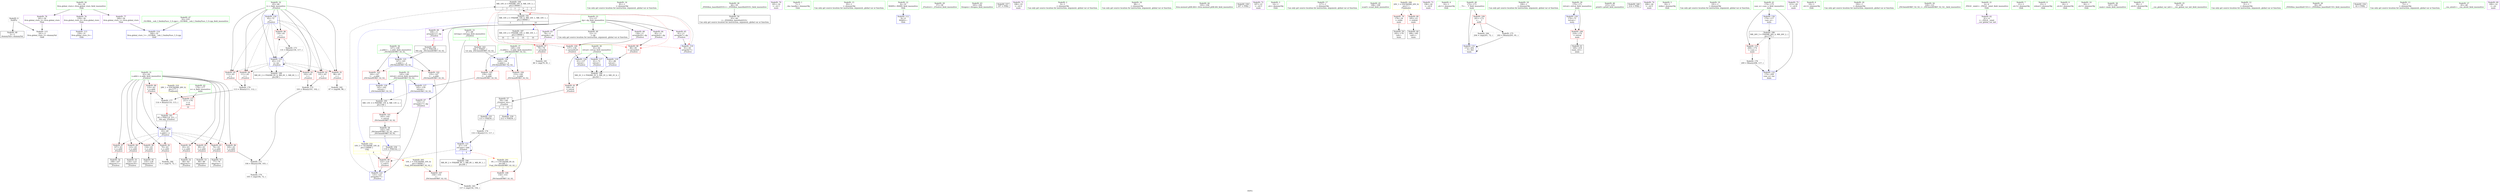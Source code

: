 digraph "SVFG" {
	label="SVFG";

	Node0x5633f5d381d0 [shape=record,color=grey,label="{NodeID: 0\nNullPtr}"];
	Node0x5633f5d381d0 -> Node0x5633f5d50d80[style=solid];
	Node0x5633f5d381d0 -> Node0x5633f5d555c0[style=solid];
	Node0x5633f5d59460 [shape=record,color=grey,label="{NodeID: 180\n71 = cmp(70, 72, )\n}"];
	Node0x5633f5d50640 [shape=record,color=red,label="{NodeID: 97\n79\<--78\n\<--arrayidx\n_Z5solvei\n}"];
	Node0x5633f5d50640 -> Node0x5633f5d595e0[style=solid];
	Node0x5633f5d4dd70 [shape=record,color=green,label="{NodeID: 14\n81\<--1\n\<--dummyObj\nCan only get source location for instruction, argument, global var or function.}"];
	Node0x5633f5d543b0 [shape=record,color=black,label="{NodeID: 194\nMR_10V_4 = PHI(MR_10V_6, MR_10V_3, )\npts\{130000 \}\n|{|<s2>3|<s3>3|<s4>3|<s5>3}}"];
	Node0x5633f5d543b0 -> Node0x5633f5d508b0[style=dashed];
	Node0x5633f5d543b0 -> Node0x5633f5d60f70[style=dashed];
	Node0x5633f5d543b0:s2 -> Node0x5633f5d50640[style=dashed,color=red];
	Node0x5633f5d543b0:s3 -> Node0x5633f5d50710[style=dashed,color=red];
	Node0x5633f5d543b0:s4 -> Node0x5633f5d55930[style=dashed,color=red];
	Node0x5633f5d543b0:s5 -> Node0x5633f5d60f70[style=dashed,color=red];
	Node0x5633f5d50180 [shape=record,color=red,label="{NodeID: 111\n211\<--176\n\<--n\nmain\n|{<s0>10}}"];
	Node0x5633f5d50180:s0 -> Node0x5633f5d6fd30[style=solid,color=red];
	Node0x5633f5d4eb70 [shape=record,color=green,label="{NodeID: 28\n44\<--50\n_ZNSt8ios_base4InitD1Ev\<--_ZNSt8ios_base4InitD1Ev_field_insensitive\n}"];
	Node0x5633f5d4eb70 -> Node0x5633f5d50f80[style=solid];
	Node0x5633f5d55e10 [shape=record,color=blue,label="{NodeID: 125\n147\<--143\n__a.addr\<--__a\n_ZSt3minIiERKT_S2_S2_\n}"];
	Node0x5633f5d55e10 -> Node0x5633f5d50a50[style=dashed];
	Node0x5633f5d55e10 -> Node0x5633f5d50b20[style=dashed];
	Node0x5633f5d4f790 [shape=record,color=green,label="{NodeID: 42\n176\<--177\nn\<--n_field_insensitive\nmain\n}"];
	Node0x5633f5d4f790 -> Node0x5633f5d50180[style=solid];
	Node0x5633f5d51490 [shape=record,color=black,label="{NodeID: 56\n135\<--134\nidxprom19\<--\n_Z5solvei\n}"];
	Node0x5633f5d6f820 [shape=record,color=black,label="{NodeID: 236\n119 = PHI(142, )\n}"];
	Node0x5633f5d6f820 -> Node0x5633f5d507e0[style=solid];
	Node0x5633f5d51ff0 [shape=record,color=purple,label="{NodeID: 70\n181\<--16\n\<--.str.1\nmain\n}"];
	Node0x5633f5d52be0 [shape=record,color=red,label="{NodeID: 84\n83\<--63\n\<--x.addr\n_Z5solvei\n}"];
	Node0x5633f5d52be0 -> Node0x5633f5d51150[style=solid];
	Node0x5633f5d4cac0 [shape=record,color=green,label="{NodeID: 1\n7\<--1\n__dso_handle\<--dummyObj\nGlob }"];
	Node0x5633f5d595e0 [shape=record,color=grey,label="{NodeID: 181\n80 = cmp(79, 81, )\n}"];
	Node0x5633f5d50710 [shape=record,color=red,label="{NodeID: 98\n86\<--85\n\<--arrayidx4\n_Z5solvei\n}"];
	Node0x5633f5d50710 -> Node0x5633f5d55860[style=solid];
	Node0x5633f5d4de70 [shape=record,color=green,label="{NodeID: 15\n93\<--1\n\<--dummyObj\nCan only get source location for instruction, argument, global var or function.}"];
	Node0x5633f5d544a0 [shape=record,color=black,label="{NodeID: 195\nMR_13V_3 = PHI(MR_13V_4, MR_13V_2, )\npts\{146 \}\n}"];
	Node0x5633f5d544a0 -> Node0x5633f5d50980[style=dashed];
	Node0x5633f5d50250 [shape=record,color=blue,label="{NodeID: 112\n8\<--9\nMAXN\<--\nGlob }"];
	Node0x5633f5d4ec70 [shape=record,color=green,label="{NodeID: 29\n57\<--58\n_Z5solvei\<--_Z5solvei_field_insensitive\n}"];
	Node0x5633f5d55ee0 [shape=record,color=blue,label="{NodeID: 126\n149\<--144\n__b.addr\<--__b\n_ZSt3minIiERKT_S2_S2_\n}"];
	Node0x5633f5d55ee0 -> Node0x5633f5d50bf0[style=dashed];
	Node0x5633f5d55ee0 -> Node0x5633f5d50cc0[style=dashed];
	Node0x5633f5d4f860 [shape=record,color=green,label="{NodeID: 43\n183\<--184\nfreopen\<--freopen_field_insensitive\n}"];
	Node0x5633f5d51560 [shape=record,color=black,label="{NodeID: 57\n59\<--140\n_Z5solvei_ret\<--\n_Z5solvei\n|{<s0>3|<s1>10}}"];
	Node0x5633f5d51560:s0 -> Node0x5633f5d6f630[style=solid,color=blue];
	Node0x5633f5d51560:s1 -> Node0x5633f5d6fac0[style=solid,color=blue];
	Node0x5633f5d6f920 [shape=record,color=black,label="{NodeID: 237\n197 = PHI()\n}"];
	Node0x5633f5d520c0 [shape=record,color=purple,label="{NodeID: 71\n186\<--19\n\<--.str.2\nmain\n}"];
	Node0x5633f5d52cb0 [shape=record,color=red,label="{NodeID: 85\n89\<--63\n\<--x.addr\n_Z5solvei\n}"];
	Node0x5633f5d52cb0 -> Node0x5633f5d51220[style=solid];
	Node0x5633f5d4ce90 [shape=record,color=green,label="{NodeID: 2\n9\<--1\n\<--dummyObj\nCan only get source location for instruction, argument, global var or function.}"];
	Node0x5633f5d59760 [shape=record,color=grey,label="{NodeID: 182\n97 = cmp(96, 98, )\n}"];
	Node0x5633f5d507e0 [shape=record,color=red,label="{NodeID: 99\n122\<--119\n\<--call15\n_Z5solvei\n}"];
	Node0x5633f5d507e0 -> Node0x5633f5d55ba0[style=solid];
	Node0x5633f5d4df70 [shape=record,color=green,label="{NodeID: 16\n98\<--1\n\<--dummyObj\nCan only get source location for instruction, argument, global var or function.}"];
	Node0x5633f5d50320 [shape=record,color=blue,label="{NodeID: 113\n239\<--31\nllvm.global_ctors_0\<--\nGlob }"];
	Node0x5633f5d4ed70 [shape=record,color=green,label="{NodeID: 30\n61\<--62\nretval\<--retval_field_insensitive\n_Z5solvei\n}"];
	Node0x5633f5d4ed70 -> Node0x5633f5d52970[style=solid];
	Node0x5633f5d4ed70 -> Node0x5633f5d55790[style=solid];
	Node0x5633f5d4ed70 -> Node0x5633f5d55860[style=solid];
	Node0x5633f5d4ed70 -> Node0x5633f5d55d40[style=solid];
	Node0x5633f5d64f70 [shape=record,color=yellow,style=double,label="{NodeID: 210\n28V_1 = ENCHI(MR_28V_0)\npts\{177 \}\nFun[main]}"];
	Node0x5633f5d64f70 -> Node0x5633f5d50180[style=dashed];
	Node0x5633f5d55fb0 [shape=record,color=blue,label="{NodeID: 127\n145\<--159\nretval\<--\n_ZSt3minIiERKT_S2_S2_\n}"];
	Node0x5633f5d55fb0 -> Node0x5633f5d544a0[style=dashed];
	Node0x5633f5d4f960 [shape=record,color=green,label="{NodeID: 44\n193\<--194\nllvm.memset.p0i8.i64\<--llvm.memset.p0i8.i64_field_insensitive\n}"];
	Node0x5633f5d51630 [shape=record,color=black,label="{NodeID: 58\n142\<--165\n_ZSt3minIiERKT_S2_S2__ret\<--\n_ZSt3minIiERKT_S2_S2_\n|{<s0>4}}"];
	Node0x5633f5d51630:s0 -> Node0x5633f5d6f820[style=solid,color=blue];
	Node0x5633f5d6f9f0 [shape=record,color=black,label="{NodeID: 238\n207 = PHI()\n}"];
	Node0x5633f5d52190 [shape=record,color=purple,label="{NodeID: 72\n187\<--21\n\<--.str.3\nmain\n}"];
	Node0x5633f5d52d80 [shape=record,color=red,label="{NodeID: 86\n100\<--63\n\<--x.addr\n_Z5solvei\n}"];
	Node0x5633f5d52d80 -> Node0x5633f5d586e0[style=solid];
	Node0x5633f5d4cf20 [shape=record,color=green,label="{NodeID: 3\n14\<--1\n.str\<--dummyObj\nGlob }"];
	Node0x5633f5d598e0 [shape=record,color=grey,label="{NodeID: 183\n157 = cmp(154, 156, )\n}"];
	Node0x5633f5d508b0 [shape=record,color=red,label="{NodeID: 100\n137\<--136\n\<--arrayidx20\n_Z5solvei\n}"];
	Node0x5633f5d508b0 -> Node0x5633f5d55d40[style=solid];
	Node0x5633f5d4e070 [shape=record,color=green,label="{NodeID: 17\n117\<--1\n\<--dummyObj\nCan only get source location for instruction, argument, global var or function.}"];
	Node0x5633f5d50420 [shape=record,color=blue,label="{NodeID: 114\n240\<--32\nllvm.global_ctors_1\<--_GLOBAL__sub_I_SmileyFace_3_0.cpp\nGlob }"];
	Node0x5633f5d4ee40 [shape=record,color=green,label="{NodeID: 31\n63\<--64\nx.addr\<--x.addr_field_insensitive\n_Z5solvei\n}"];
	Node0x5633f5d4ee40 -> Node0x5633f5d52a40[style=solid];
	Node0x5633f5d4ee40 -> Node0x5633f5d52b10[style=solid];
	Node0x5633f5d4ee40 -> Node0x5633f5d52be0[style=solid];
	Node0x5633f5d4ee40 -> Node0x5633f5d52cb0[style=solid];
	Node0x5633f5d4ee40 -> Node0x5633f5d52d80[style=solid];
	Node0x5633f5d4ee40 -> Node0x5633f5d52e50[style=solid];
	Node0x5633f5d4ee40 -> Node0x5633f5d52f20[style=solid];
	Node0x5633f5d4ee40 -> Node0x5633f5d52ff0[style=solid];
	Node0x5633f5d4ee40 -> Node0x5633f5d530c0[style=solid];
	Node0x5633f5d4ee40 -> Node0x5633f5d556c0[style=solid];
	Node0x5633f5d56080 [shape=record,color=blue,label="{NodeID: 128\n145\<--162\nretval\<--\n_ZSt3minIiERKT_S2_S2_\n}"];
	Node0x5633f5d56080 -> Node0x5633f5d544a0[style=dashed];
	Node0x5633f5d4fa60 [shape=record,color=green,label="{NodeID: 45\n198\<--199\nscanf\<--scanf_field_insensitive\n}"];
	Node0x5633f5d51700 [shape=record,color=black,label="{NodeID: 59\n182\<--179\ncall\<--\nmain\n}"];
	Node0x5633f5d6fac0 [shape=record,color=black,label="{NodeID: 239\n212 = PHI(59, )\n}"];
	Node0x5633f5d52260 [shape=record,color=purple,label="{NodeID: 73\n196\<--24\n\<--.str.4\nmain\n}"];
	Node0x5633f5d52e50 [shape=record,color=red,label="{NodeID: 87\n107\<--63\n\<--x.addr\n_Z5solvei\n}"];
	Node0x5633f5d52e50 -> Node0x5633f5d512f0[style=solid];
	Node0x5633f5d4cfb0 [shape=record,color=green,label="{NodeID: 4\n16\<--1\n.str.1\<--dummyObj\nGlob }"];
	Node0x5633f5d59a60 [shape=record,color=grey,label="{NodeID: 184\n204 = cmp(201, 72, )\n}"];
	Node0x5633f5d50980 [shape=record,color=red,label="{NodeID: 101\n165\<--145\n\<--retval\n_ZSt3minIiERKT_S2_S2_\n}"];
	Node0x5633f5d50980 -> Node0x5633f5d51630[style=solid];
	Node0x5633f5d4e170 [shape=record,color=green,label="{NodeID: 18\n190\<--1\n\<--dummyObj\nCan only get source location for instruction, argument, global var or function.}"];
	Node0x5633f5d555c0 [shape=record,color=blue, style = dotted,label="{NodeID: 115\n241\<--3\nllvm.global_ctors_2\<--dummyVal\nGlob }"];
	Node0x5633f5d4ef10 [shape=record,color=green,label="{NodeID: 32\n65\<--66\ni\<--i_field_insensitive\n_Z5solvei\n}"];
	Node0x5633f5d4ef10 -> Node0x5633f5d53190[style=solid];
	Node0x5633f5d4ef10 -> Node0x5633f5d53260[style=solid];
	Node0x5633f5d4ef10 -> Node0x5633f5d53330[style=solid];
	Node0x5633f5d4ef10 -> Node0x5633f5d53400[style=solid];
	Node0x5633f5d4ef10 -> Node0x5633f5d534d0[style=solid];
	Node0x5633f5d4ef10 -> Node0x5633f5d50570[style=solid];
	Node0x5633f5d4ef10 -> Node0x5633f5d55a00[style=solid];
	Node0x5633f5d4ef10 -> Node0x5633f5d55c70[style=solid];
	Node0x5633f5d56150 [shape=record,color=blue,label="{NodeID: 129\n170\<--72\nretval\<--\nmain\n}"];
	Node0x5633f5d56150 -> Node0x5633f5d4ff10[style=dashed];
	Node0x5633f5d4fb60 [shape=record,color=green,label="{NodeID: 46\n215\<--216\nprintf\<--printf_field_insensitive\n}"];
	Node0x5633f5d517d0 [shape=record,color=black,label="{NodeID: 60\n188\<--185\ncall1\<--\nmain\n}"];
	Node0x5633f5d6fc60 [shape=record,color=black,label="{NodeID: 240\n214 = PHI()\n}"];
	Node0x5633f5d52330 [shape=record,color=purple,label="{NodeID: 74\n206\<--26\n\<--.str.5\nmain\n}"];
	Node0x5633f5d586e0 [shape=record,color=grey,label="{NodeID: 171\n104 = Binary(100, 103, )\n}"];
	Node0x5633f5d586e0 -> Node0x5633f5d592e0[style=solid];
	Node0x5633f5d52f20 [shape=record,color=red,label="{NodeID: 88\n110\<--63\n\<--x.addr\n_Z5solvei\n}"];
	Node0x5633f5d52f20 -> Node0x5633f5d58fe0[style=solid];
	Node0x5633f5d4d040 [shape=record,color=green,label="{NodeID: 5\n18\<--1\nstdin\<--dummyObj\nGlob }"];
	Node0x5633f5d50a50 [shape=record,color=red,label="{NodeID: 102\n155\<--147\n\<--__a.addr\n_ZSt3minIiERKT_S2_S2_\n}"];
	Node0x5633f5d50a50 -> Node0x5633f5d4fe40[style=solid];
	Node0x5633f5d4e270 [shape=record,color=green,label="{NodeID: 19\n191\<--1\n\<--dummyObj\nCan only get source location for instruction, argument, global var or function.}"];
	Node0x5633f5d556c0 [shape=record,color=blue,label="{NodeID: 116\n63\<--60\nx.addr\<--x\n_Z5solvei\n}"];
	Node0x5633f5d556c0 -> Node0x5633f5d52a40[style=dashed];
	Node0x5633f5d556c0 -> Node0x5633f5d52b10[style=dashed];
	Node0x5633f5d556c0 -> Node0x5633f5d52be0[style=dashed];
	Node0x5633f5d556c0 -> Node0x5633f5d52cb0[style=dashed];
	Node0x5633f5d556c0 -> Node0x5633f5d52d80[style=dashed];
	Node0x5633f5d556c0 -> Node0x5633f5d52e50[style=dashed];
	Node0x5633f5d556c0 -> Node0x5633f5d52f20[style=dashed];
	Node0x5633f5d556c0 -> Node0x5633f5d52ff0[style=dashed];
	Node0x5633f5d556c0 -> Node0x5633f5d530c0[style=dashed];
	Node0x5633f5d4efe0 [shape=record,color=green,label="{NodeID: 33\n67\<--68\nref.tmp\<--ref.tmp_field_insensitive\n_Z5solvei\n|{|<s1>4}}"];
	Node0x5633f5d4efe0 -> Node0x5633f5d55ad0[style=solid];
	Node0x5633f5d4efe0:s1 -> Node0x5633f5d70080[style=solid,color=red];
	Node0x5633f5d56220 [shape=record,color=blue,label="{NodeID: 130\n174\<--117\ncase_n\<--\nmain\n}"];
	Node0x5633f5d56220 -> Node0x5633f5d5f670[style=dashed];
	Node0x5633f5d4fc60 [shape=record,color=green,label="{NodeID: 47\n32\<--235\n_GLOBAL__sub_I_SmileyFace_3_0.cpp\<--_GLOBAL__sub_I_SmileyFace_3_0.cpp_field_insensitive\n}"];
	Node0x5633f5d4fc60 -> Node0x5633f5d50420[style=solid];
	Node0x5633f5d518a0 [shape=record,color=black,label="{NodeID: 61\n169\<--218\nmain_ret\<--\nmain\n}"];
	Node0x5633f5d6fd30 [shape=record,color=black,label="{NodeID: 241\n60 = PHI(114, 211, )\n0th arg _Z5solvei }"];
	Node0x5633f5d6fd30 -> Node0x5633f5d556c0[style=solid];
	Node0x5633f5d52400 [shape=record,color=purple,label="{NodeID: 75\n213\<--28\n\<--.str.6\nmain\n}"];
	Node0x5633f5d58860 [shape=record,color=grey,label="{NodeID: 172\n103 = Binary(101, 102, )\n}"];
	Node0x5633f5d58860 -> Node0x5633f5d586e0[style=solid];
	Node0x5633f5d52ff0 [shape=record,color=red,label="{NodeID: 89\n123\<--63\n\<--x.addr\n_Z5solvei\n}"];
	Node0x5633f5d52ff0 -> Node0x5633f5d513c0[style=solid];
	Node0x5633f5d4d880 [shape=record,color=green,label="{NodeID: 6\n19\<--1\n.str.2\<--dummyObj\nGlob }"];
	Node0x5633f5d5f670 [shape=record,color=black,label="{NodeID: 186\nMR_26V_3 = PHI(MR_26V_4, MR_26V_2, )\npts\{175 \}\n}"];
	Node0x5633f5d5f670 -> Node0x5633f5d500b0[style=dashed];
	Node0x5633f5d5f670 -> Node0x5633f5d563c0[style=dashed];
	Node0x5633f5d50b20 [shape=record,color=red,label="{NodeID: 103\n162\<--147\n\<--__a.addr\n_ZSt3minIiERKT_S2_S2_\n}"];
	Node0x5633f5d50b20 -> Node0x5633f5d56080[style=solid];
	Node0x5633f5d4e370 [shape=record,color=green,label="{NodeID: 20\n192\<--1\n\<--dummyObj\nCan only get source location for instruction, argument, global var or function.}"];
	Node0x5633f5d55790 [shape=record,color=blue,label="{NodeID: 117\n61\<--72\nretval\<--\n_Z5solvei\n}"];
	Node0x5633f5d55790 -> Node0x5633f5d60070[style=dashed];
	Node0x5633f5d4f0b0 [shape=record,color=green,label="{NodeID: 34\n120\<--121\n_ZSt3minIiERKT_S2_S2_\<--_ZSt3minIiERKT_S2_S2__field_insensitive\n}"];
	Node0x5633f5d562f0 [shape=record,color=blue,label="{NodeID: 131\n172\<--202\n___T\<--dec\nmain\n}"];
	Node0x5633f5d562f0 -> Node0x5633f5d4ffe0[style=dashed];
	Node0x5633f5d562f0 -> Node0x5633f5d562f0[style=dashed];
	Node0x5633f5d50d80 [shape=record,color=black,label="{NodeID: 48\n2\<--3\ndummyVal\<--dummyVal\n}"];
	Node0x5633f5d51970 [shape=record,color=purple,label="{NodeID: 62\n41\<--4\n\<--_ZStL8__ioinit\n__cxx_global_var_init\n}"];
	Node0x5633f5d6ff70 [shape=record,color=black,label="{NodeID: 242\n143 = PHI(109, )\n0th arg _ZSt3minIiERKT_S2_S2_ }"];
	Node0x5633f5d6ff70 -> Node0x5633f5d55e10[style=solid];
	Node0x5633f5d524d0 [shape=record,color=purple,label="{NodeID: 76\n239\<--30\nllvm.global_ctors_0\<--llvm.global_ctors\nGlob }"];
	Node0x5633f5d524d0 -> Node0x5633f5d50320[style=solid];
	Node0x5633f5d589e0 [shape=record,color=grey,label="{NodeID: 173\n131 = Binary(130, 117, )\n}"];
	Node0x5633f5d589e0 -> Node0x5633f5d55c70[style=solid];
	Node0x5633f5d530c0 [shape=record,color=red,label="{NodeID: 90\n134\<--63\n\<--x.addr\n_Z5solvei\n}"];
	Node0x5633f5d530c0 -> Node0x5633f5d51490[style=solid];
	Node0x5633f5d4d910 [shape=record,color=green,label="{NodeID: 7\n21\<--1\n.str.3\<--dummyObj\nGlob }"];
	Node0x5633f5d5fb70 [shape=record,color=black,label="{NodeID: 187\nMR_10V_2 = PHI(MR_10V_3, MR_10V_1, )\npts\{130000 \}\n|{<s0>10|<s1>10|<s2>10|<s3>10}}"];
	Node0x5633f5d5fb70:s0 -> Node0x5633f5d50640[style=dashed,color=red];
	Node0x5633f5d5fb70:s1 -> Node0x5633f5d50710[style=dashed,color=red];
	Node0x5633f5d5fb70:s2 -> Node0x5633f5d55930[style=dashed,color=red];
	Node0x5633f5d5fb70:s3 -> Node0x5633f5d60f70[style=dashed,color=red];
	Node0x5633f5d50bf0 [shape=record,color=red,label="{NodeID: 104\n153\<--149\n\<--__b.addr\n_ZSt3minIiERKT_S2_S2_\n}"];
	Node0x5633f5d50bf0 -> Node0x5633f5d4fd70[style=solid];
	Node0x5633f5d4e470 [shape=record,color=green,label="{NodeID: 21\n4\<--6\n_ZStL8__ioinit\<--_ZStL8__ioinit_field_insensitive\nGlob }"];
	Node0x5633f5d4e470 -> Node0x5633f5d51970[style=solid];
	Node0x5633f5d64730 [shape=record,color=yellow,style=double,label="{NodeID: 201\n8V_1 = ENCHI(MR_8V_0)\npts\{68 \}\nFun[_ZSt3minIiERKT_S2_S2_]}"];
	Node0x5633f5d64730 -> Node0x5633f5d4fd70[style=dashed];
	Node0x5633f5d55860 [shape=record,color=blue,label="{NodeID: 118\n61\<--86\nretval\<--\n_Z5solvei\n}"];
	Node0x5633f5d55860 -> Node0x5633f5d60070[style=dashed];
	Node0x5633f5d4f1b0 [shape=record,color=green,label="{NodeID: 35\n145\<--146\nretval\<--retval_field_insensitive\n_ZSt3minIiERKT_S2_S2_\n}"];
	Node0x5633f5d4f1b0 -> Node0x5633f5d50980[style=solid];
	Node0x5633f5d4f1b0 -> Node0x5633f5d55fb0[style=solid];
	Node0x5633f5d4f1b0 -> Node0x5633f5d56080[style=solid];
	Node0x5633f5d563c0 [shape=record,color=blue,label="{NodeID: 132\n174\<--209\ncase_n\<--inc\nmain\n}"];
	Node0x5633f5d563c0 -> Node0x5633f5d5f670[style=dashed];
	Node0x5633f5d50e80 [shape=record,color=black,label="{NodeID: 49\n12\<--11\n\<--dp\nCan only get source location for instruction, argument, global var or function.}"];
	Node0x5633f5d51a40 [shape=record,color=purple,label="{NodeID: 63\n78\<--11\narrayidx\<--dp\n_Z5solvei\n}"];
	Node0x5633f5d51a40 -> Node0x5633f5d50640[style=solid];
	Node0x5633f5d70080 [shape=record,color=black,label="{NodeID: 243\n144 = PHI(67, )\n1st arg _ZSt3minIiERKT_S2_S2_ }"];
	Node0x5633f5d70080 -> Node0x5633f5d55ee0[style=solid];
	Node0x5633f5d525d0 [shape=record,color=purple,label="{NodeID: 77\n240\<--30\nllvm.global_ctors_1\<--llvm.global_ctors\nGlob }"];
	Node0x5633f5d525d0 -> Node0x5633f5d50420[style=solid];
	Node0x5633f5d58b60 [shape=record,color=grey,label="{NodeID: 174\n116 = Binary(115, 117, )\n}"];
	Node0x5633f5d58b60 -> Node0x5633f5d55ad0[style=solid];
	Node0x5633f5d53190 [shape=record,color=red,label="{NodeID: 91\n96\<--65\n\<--i\n_Z5solvei\n}"];
	Node0x5633f5d53190 -> Node0x5633f5d59760[style=solid];
	Node0x5633f5d4d9a0 [shape=record,color=green,label="{NodeID: 8\n23\<--1\nstdout\<--dummyObj\nGlob }"];
	Node0x5633f5d60070 [shape=record,color=black,label="{NodeID: 188\nMR_2V_3 = PHI(MR_2V_5, MR_2V_2, MR_2V_4, )\npts\{62 \}\n}"];
	Node0x5633f5d60070 -> Node0x5633f5d52970[style=dashed];
	Node0x5633f5d50cc0 [shape=record,color=red,label="{NodeID: 105\n159\<--149\n\<--__b.addr\n_ZSt3minIiERKT_S2_S2_\n}"];
	Node0x5633f5d50cc0 -> Node0x5633f5d55fb0[style=solid];
	Node0x5633f5d4e570 [shape=record,color=green,label="{NodeID: 22\n8\<--10\nMAXN\<--MAXN_field_insensitive\nGlob }"];
	Node0x5633f5d4e570 -> Node0x5633f5d50250[style=solid];
	Node0x5633f5d55930 [shape=record,color=blue,label="{NodeID: 119\n91\<--93\narrayidx7\<--\n_Z5solvei\n}"];
	Node0x5633f5d55930 -> Node0x5633f5d543b0[style=dashed];
	Node0x5633f5d4f280 [shape=record,color=green,label="{NodeID: 36\n147\<--148\n__a.addr\<--__a.addr_field_insensitive\n_ZSt3minIiERKT_S2_S2_\n}"];
	Node0x5633f5d4f280 -> Node0x5633f5d50a50[style=solid];
	Node0x5633f5d4f280 -> Node0x5633f5d50b20[style=solid];
	Node0x5633f5d4f280 -> Node0x5633f5d55e10[style=solid];
	Node0x5633f5d50f80 [shape=record,color=black,label="{NodeID: 50\n43\<--44\n\<--_ZNSt8ios_base4InitD1Ev\nCan only get source location for instruction, argument, global var or function.}"];
	Node0x5633f5d51b10 [shape=record,color=purple,label="{NodeID: 64\n85\<--11\narrayidx4\<--dp\n_Z5solvei\n}"];
	Node0x5633f5d51b10 -> Node0x5633f5d50710[style=solid];
	Node0x5633f5d526d0 [shape=record,color=purple,label="{NodeID: 78\n241\<--30\nllvm.global_ctors_2\<--llvm.global_ctors\nGlob }"];
	Node0x5633f5d526d0 -> Node0x5633f5d555c0[style=solid];
	Node0x5633f5d58ce0 [shape=record,color=grey,label="{NodeID: 175\n202 = Binary(201, 81, )\n}"];
	Node0x5633f5d58ce0 -> Node0x5633f5d562f0[style=solid];
	Node0x5633f5d53260 [shape=record,color=red,label="{NodeID: 92\n101\<--65\n\<--i\n_Z5solvei\n}"];
	Node0x5633f5d53260 -> Node0x5633f5d58860[style=solid];
	Node0x5633f5d4da30 [shape=record,color=green,label="{NodeID: 9\n24\<--1\n.str.4\<--dummyObj\nGlob }"];
	Node0x5633f5d60570 [shape=record,color=black,label="{NodeID: 189\nMR_6V_2 = PHI(MR_6V_4, MR_6V_1, MR_6V_1, )\npts\{66 \}\n}"];
	Node0x5633f5d4fd70 [shape=record,color=red,label="{NodeID: 106\n154\<--153\n\<--\n_ZSt3minIiERKT_S2_S2_\n}"];
	Node0x5633f5d4fd70 -> Node0x5633f5d598e0[style=solid];
	Node0x5633f5d4e670 [shape=record,color=green,label="{NodeID: 23\n11\<--13\ndp\<--dp_field_insensitive\nGlob }"];
	Node0x5633f5d4e670 -> Node0x5633f5d50e80[style=solid];
	Node0x5633f5d4e670 -> Node0x5633f5d51a40[style=solid];
	Node0x5633f5d4e670 -> Node0x5633f5d51b10[style=solid];
	Node0x5633f5d4e670 -> Node0x5633f5d51be0[style=solid];
	Node0x5633f5d4e670 -> Node0x5633f5d51cb0[style=solid];
	Node0x5633f5d4e670 -> Node0x5633f5d51d80[style=solid];
	Node0x5633f5d4e670 -> Node0x5633f5d51e50[style=solid];
	Node0x5633f5d55a00 [shape=record,color=blue,label="{NodeID: 120\n65\<--72\ni\<--\n_Z5solvei\n}"];
	Node0x5633f5d55a00 -> Node0x5633f5d53190[style=dashed];
	Node0x5633f5d55a00 -> Node0x5633f5d53260[style=dashed];
	Node0x5633f5d55a00 -> Node0x5633f5d53330[style=dashed];
	Node0x5633f5d55a00 -> Node0x5633f5d53400[style=dashed];
	Node0x5633f5d55a00 -> Node0x5633f5d534d0[style=dashed];
	Node0x5633f5d55a00 -> Node0x5633f5d50570[style=dashed];
	Node0x5633f5d55a00 -> Node0x5633f5d55c70[style=dashed];
	Node0x5633f5d55a00 -> Node0x5633f5d60570[style=dashed];
	Node0x5633f5d4f350 [shape=record,color=green,label="{NodeID: 37\n149\<--150\n__b.addr\<--__b.addr_field_insensitive\n_ZSt3minIiERKT_S2_S2_\n}"];
	Node0x5633f5d4f350 -> Node0x5633f5d50bf0[style=solid];
	Node0x5633f5d4f350 -> Node0x5633f5d50cc0[style=solid];
	Node0x5633f5d4f350 -> Node0x5633f5d55ee0[style=solid];
	Node0x5633f5d51080 [shape=record,color=black,label="{NodeID: 51\n77\<--76\nidxprom\<--\n_Z5solvei\n}"];
	Node0x5633f5d51be0 [shape=record,color=purple,label="{NodeID: 65\n91\<--11\narrayidx7\<--dp\n_Z5solvei\n}"];
	Node0x5633f5d51be0 -> Node0x5633f5d55930[style=solid];
	Node0x5633f5d527d0 [shape=record,color=red,label="{NodeID: 79\n179\<--18\n\<--stdin\nmain\n}"];
	Node0x5633f5d527d0 -> Node0x5633f5d51700[style=solid];
	Node0x5633f5d58e60 [shape=record,color=grey,label="{NodeID: 176\n113 = Binary(111, 112, )\n}"];
	Node0x5633f5d58e60 -> Node0x5633f5d58fe0[style=solid];
	Node0x5633f5d53330 [shape=record,color=red,label="{NodeID: 93\n102\<--65\n\<--i\n_Z5solvei\n}"];
	Node0x5633f5d53330 -> Node0x5633f5d58860[style=solid];
	Node0x5633f5d4dac0 [shape=record,color=green,label="{NodeID: 10\n26\<--1\n.str.5\<--dummyObj\nGlob }"];
	Node0x5633f5d60a70 [shape=record,color=black,label="{NodeID: 190\nMR_8V_2 = PHI(MR_8V_3, MR_8V_1, MR_8V_1, )\npts\{68 \}\n}"];
	Node0x5633f5d4fe40 [shape=record,color=red,label="{NodeID: 107\n156\<--155\n\<--\n_ZSt3minIiERKT_S2_S2_\n}"];
	Node0x5633f5d4fe40 -> Node0x5633f5d598e0[style=solid];
	Node0x5633f5d4e770 [shape=record,color=green,label="{NodeID: 24\n30\<--34\nllvm.global_ctors\<--llvm.global_ctors_field_insensitive\nGlob }"];
	Node0x5633f5d4e770 -> Node0x5633f5d524d0[style=solid];
	Node0x5633f5d4e770 -> Node0x5633f5d525d0[style=solid];
	Node0x5633f5d4e770 -> Node0x5633f5d526d0[style=solid];
	Node0x5633f5d55ad0 [shape=record,color=blue,label="{NodeID: 121\n67\<--116\nref.tmp\<--add\n_Z5solvei\n|{|<s3>4}}"];
	Node0x5633f5d55ad0 -> Node0x5633f5d507e0[style=dashed];
	Node0x5633f5d55ad0 -> Node0x5633f5d55ad0[style=dashed];
	Node0x5633f5d55ad0 -> Node0x5633f5d60a70[style=dashed];
	Node0x5633f5d55ad0:s3 -> Node0x5633f5d64730[style=dashed,color=red];
	Node0x5633f5d4f420 [shape=record,color=green,label="{NodeID: 38\n167\<--168\nmain\<--main_field_insensitive\n}"];
	Node0x5633f5d51150 [shape=record,color=black,label="{NodeID: 52\n84\<--83\nidxprom3\<--\n_Z5solvei\n}"];
	Node0x5633f5d66ed0 [shape=record,color=yellow,style=double,label="{NodeID: 232\n10V_5 = CSCHI(MR_10V_4)\npts\{130000 \}\nCS[]|{|<s2>4}}"];
	Node0x5633f5d66ed0 -> Node0x5633f5d507e0[style=dashed];
	Node0x5633f5d66ed0 -> Node0x5633f5d55ba0[style=dashed];
	Node0x5633f5d66ed0:s2 -> Node0x5633f5d64ae0[style=dashed,color=red];
	Node0x5633f5d51cb0 [shape=record,color=purple,label="{NodeID: 66\n109\<--11\narrayidx12\<--dp\n_Z5solvei\n|{<s0>4}}"];
	Node0x5633f5d51cb0:s0 -> Node0x5633f5d6ff70[style=solid,color=red];
	Node0x5633f5d528a0 [shape=record,color=red,label="{NodeID: 80\n185\<--23\n\<--stdout\nmain\n}"];
	Node0x5633f5d528a0 -> Node0x5633f5d517d0[style=solid];
	Node0x5633f5d58fe0 [shape=record,color=grey,label="{NodeID: 177\n114 = Binary(110, 113, )\n|{<s0>3}}"];
	Node0x5633f5d58fe0:s0 -> Node0x5633f5d6fd30[style=solid,color=red];
	Node0x5633f5d53400 [shape=record,color=red,label="{NodeID: 94\n111\<--65\n\<--i\n_Z5solvei\n}"];
	Node0x5633f5d53400 -> Node0x5633f5d58e60[style=solid];
	Node0x5633f5d4db50 [shape=record,color=green,label="{NodeID: 11\n28\<--1\n.str.6\<--dummyObj\nGlob }"];
	Node0x5633f5d60f70 [shape=record,color=black,label="{NodeID: 191\nMR_10V_2 = PHI(MR_10V_4, MR_10V_1, MR_10V_1, )\npts\{130000 \}\n|{<s0>3|<s1>10}}"];
	Node0x5633f5d60f70:s0 -> Node0x5633f5d66ed0[style=dashed,color=blue];
	Node0x5633f5d60f70:s1 -> Node0x5633f5d5fb70[style=dashed,color=blue];
	Node0x5633f5d4ff10 [shape=record,color=red,label="{NodeID: 108\n218\<--170\n\<--retval\nmain\n}"];
	Node0x5633f5d4ff10 -> Node0x5633f5d518a0[style=solid];
	Node0x5633f5d4e870 [shape=record,color=green,label="{NodeID: 25\n35\<--36\n__cxx_global_var_init\<--__cxx_global_var_init_field_insensitive\n}"];
	Node0x5633f5d64ae0 [shape=record,color=yellow,style=double,label="{NodeID: 205\n10V_1 = ENCHI(MR_10V_0)\npts\{130000 \}\nFun[_ZSt3minIiERKT_S2_S2_]}"];
	Node0x5633f5d64ae0 -> Node0x5633f5d4fe40[style=dashed];
	Node0x5633f5d55ba0 [shape=record,color=blue,label="{NodeID: 122\n125\<--122\narrayidx17\<--\n_Z5solvei\n}"];
	Node0x5633f5d55ba0 -> Node0x5633f5d543b0[style=dashed];
	Node0x5633f5d4f520 [shape=record,color=green,label="{NodeID: 39\n170\<--171\nretval\<--retval_field_insensitive\nmain\n}"];
	Node0x5633f5d4f520 -> Node0x5633f5d4ff10[style=solid];
	Node0x5633f5d4f520 -> Node0x5633f5d56150[style=solid];
	Node0x5633f5d51220 [shape=record,color=black,label="{NodeID: 53\n90\<--89\nidxprom6\<--\n_Z5solvei\n}"];
	Node0x5633f5d51d80 [shape=record,color=purple,label="{NodeID: 67\n125\<--11\narrayidx17\<--dp\n_Z5solvei\n}"];
	Node0x5633f5d51d80 -> Node0x5633f5d55ba0[style=solid];
	Node0x5633f5d52970 [shape=record,color=red,label="{NodeID: 81\n140\<--61\n\<--retval\n_Z5solvei\n}"];
	Node0x5633f5d52970 -> Node0x5633f5d51560[style=solid];
	Node0x5633f5d59160 [shape=record,color=grey,label="{NodeID: 178\n209 = Binary(208, 117, )\n}"];
	Node0x5633f5d59160 -> Node0x5633f5d563c0[style=solid];
	Node0x5633f5d534d0 [shape=record,color=red,label="{NodeID: 95\n112\<--65\n\<--i\n_Z5solvei\n}"];
	Node0x5633f5d534d0 -> Node0x5633f5d58e60[style=solid];
	Node0x5633f5d4dbe0 [shape=record,color=green,label="{NodeID: 12\n31\<--1\n\<--dummyObj\nCan only get source location for instruction, argument, global var or function.}"];
	Node0x5633f5d4ffe0 [shape=record,color=red,label="{NodeID: 109\n201\<--172\n\<--___T\nmain\n}"];
	Node0x5633f5d4ffe0 -> Node0x5633f5d58ce0[style=solid];
	Node0x5633f5d4ffe0 -> Node0x5633f5d59a60[style=solid];
	Node0x5633f5d4e970 [shape=record,color=green,label="{NodeID: 26\n39\<--40\n_ZNSt8ios_base4InitC1Ev\<--_ZNSt8ios_base4InitC1Ev_field_insensitive\n}"];
	Node0x5633f5d64bc0 [shape=record,color=yellow,style=double,label="{NodeID: 206\n20V_1 = ENCHI(MR_20V_0)\npts\{1 \}\nFun[main]}"];
	Node0x5633f5d64bc0 -> Node0x5633f5d527d0[style=dashed];
	Node0x5633f5d64bc0 -> Node0x5633f5d528a0[style=dashed];
	Node0x5633f5d55c70 [shape=record,color=blue,label="{NodeID: 123\n65\<--131\ni\<--inc\n_Z5solvei\n}"];
	Node0x5633f5d55c70 -> Node0x5633f5d53190[style=dashed];
	Node0x5633f5d55c70 -> Node0x5633f5d53260[style=dashed];
	Node0x5633f5d55c70 -> Node0x5633f5d53330[style=dashed];
	Node0x5633f5d55c70 -> Node0x5633f5d53400[style=dashed];
	Node0x5633f5d55c70 -> Node0x5633f5d534d0[style=dashed];
	Node0x5633f5d55c70 -> Node0x5633f5d50570[style=dashed];
	Node0x5633f5d55c70 -> Node0x5633f5d55c70[style=dashed];
	Node0x5633f5d55c70 -> Node0x5633f5d60570[style=dashed];
	Node0x5633f5d4f5f0 [shape=record,color=green,label="{NodeID: 40\n172\<--173\n___T\<--___T_field_insensitive\nmain\n}"];
	Node0x5633f5d4f5f0 -> Node0x5633f5d4ffe0[style=solid];
	Node0x5633f5d4f5f0 -> Node0x5633f5d562f0[style=solid];
	Node0x5633f5d512f0 [shape=record,color=black,label="{NodeID: 54\n108\<--107\nidxprom11\<--\n_Z5solvei\n}"];
	Node0x5633f5d6f530 [shape=record,color=black,label="{NodeID: 234\n42 = PHI()\n}"];
	Node0x5633f5d51e50 [shape=record,color=purple,label="{NodeID: 68\n136\<--11\narrayidx20\<--dp\n_Z5solvei\n}"];
	Node0x5633f5d51e50 -> Node0x5633f5d508b0[style=solid];
	Node0x5633f5d52a40 [shape=record,color=red,label="{NodeID: 82\n70\<--63\n\<--x.addr\n_Z5solvei\n}"];
	Node0x5633f5d52a40 -> Node0x5633f5d59460[style=solid];
	Node0x5633f5d592e0 [shape=record,color=grey,label="{NodeID: 179\n105 = cmp(104, 72, )\n}"];
	Node0x5633f5d50570 [shape=record,color=red,label="{NodeID: 96\n130\<--65\n\<--i\n_Z5solvei\n}"];
	Node0x5633f5d50570 -> Node0x5633f5d589e0[style=solid];
	Node0x5633f5d4dc70 [shape=record,color=green,label="{NodeID: 13\n72\<--1\n\<--dummyObj\nCan only get source location for instruction, argument, global var or function.}"];
	Node0x5633f5d500b0 [shape=record,color=red,label="{NodeID: 110\n208\<--174\n\<--case_n\nmain\n}"];
	Node0x5633f5d500b0 -> Node0x5633f5d59160[style=solid];
	Node0x5633f5d4ea70 [shape=record,color=green,label="{NodeID: 27\n45\<--46\n__cxa_atexit\<--__cxa_atexit_field_insensitive\n}"];
	Node0x5633f5d55d40 [shape=record,color=blue,label="{NodeID: 124\n61\<--137\nretval\<--\n_Z5solvei\n}"];
	Node0x5633f5d55d40 -> Node0x5633f5d60070[style=dashed];
	Node0x5633f5d4f6c0 [shape=record,color=green,label="{NodeID: 41\n174\<--175\ncase_n\<--case_n_field_insensitive\nmain\n}"];
	Node0x5633f5d4f6c0 -> Node0x5633f5d500b0[style=solid];
	Node0x5633f5d4f6c0 -> Node0x5633f5d56220[style=solid];
	Node0x5633f5d4f6c0 -> Node0x5633f5d563c0[style=solid];
	Node0x5633f5d513c0 [shape=record,color=black,label="{NodeID: 55\n124\<--123\nidxprom16\<--\n_Z5solvei\n}"];
	Node0x5633f5d6f630 [shape=record,color=black,label="{NodeID: 235\n115 = PHI(59, )\n}"];
	Node0x5633f5d6f630 -> Node0x5633f5d58b60[style=solid];
	Node0x5633f5d51f20 [shape=record,color=purple,label="{NodeID: 69\n180\<--14\n\<--.str\nmain\n}"];
	Node0x5633f5d52b10 [shape=record,color=red,label="{NodeID: 83\n76\<--63\n\<--x.addr\n_Z5solvei\n}"];
	Node0x5633f5d52b10 -> Node0x5633f5d51080[style=solid];
}
